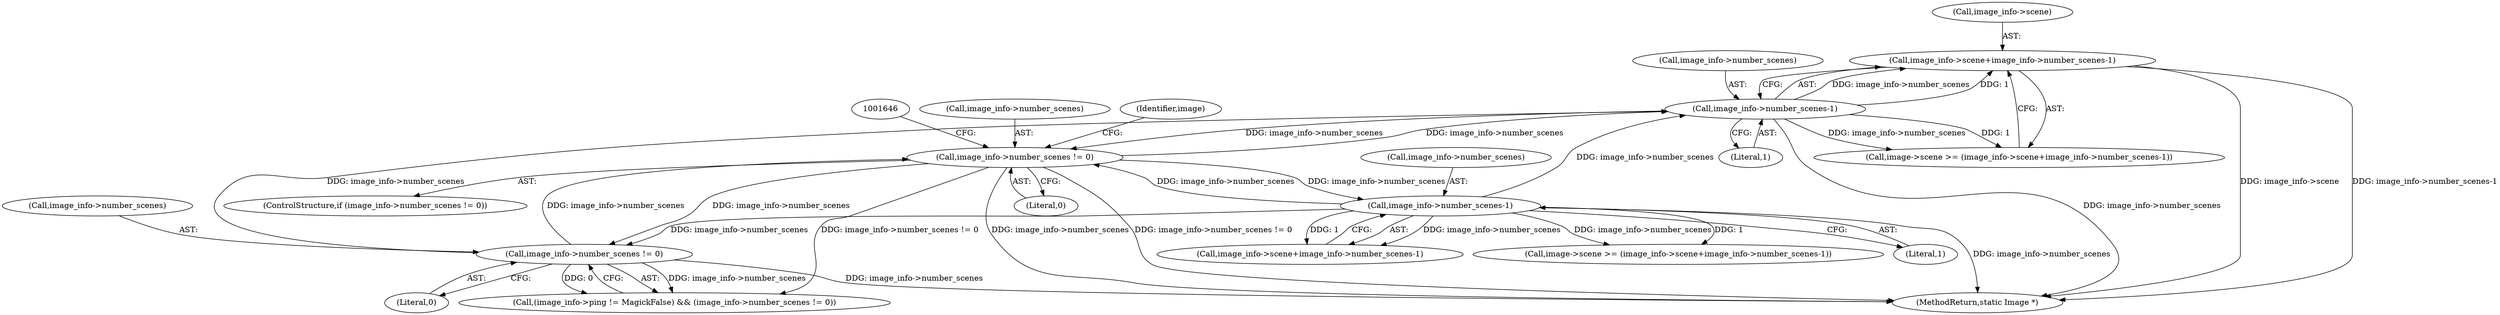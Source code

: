 digraph "0_ImageMagick_f6e9d0d9955e85bdd7540b251cd50d598dacc5e6_53@pointer" {
"1000545" [label="(Call,image_info->scene+image_info->number_scenes-1)"];
"1000549" [label="(Call,image_info->number_scenes-1)"];
"1001639" [label="(Call,image_info->number_scenes-1)"];
"1001625" [label="(Call,image_info->number_scenes != 0)"];
"1000535" [label="(Call,image_info->number_scenes != 0)"];
"1001635" [label="(Call,image_info->scene+image_info->number_scenes-1)"];
"1001625" [label="(Call,image_info->number_scenes != 0)"];
"1000553" [label="(Literal,1)"];
"1000545" [label="(Call,image_info->scene+image_info->number_scenes-1)"];
"1000539" [label="(Literal,0)"];
"1000549" [label="(Call,image_info->number_scenes-1)"];
"1001624" [label="(ControlStructure,if (image_info->number_scenes != 0))"];
"1001631" [label="(Call,image->scene >= (image_info->scene+image_info->number_scenes-1))"];
"1000541" [label="(Call,image->scene >= (image_info->scene+image_info->number_scenes-1))"];
"1000546" [label="(Call,image_info->scene)"];
"1001640" [label="(Call,image_info->number_scenes)"];
"1001723" [label="(MethodReturn,static Image *)"];
"1001639" [label="(Call,image_info->number_scenes-1)"];
"1000535" [label="(Call,image_info->number_scenes != 0)"];
"1001626" [label="(Call,image_info->number_scenes)"];
"1001633" [label="(Identifier,image)"];
"1000536" [label="(Call,image_info->number_scenes)"];
"1001643" [label="(Literal,1)"];
"1000550" [label="(Call,image_info->number_scenes)"];
"1000529" [label="(Call,(image_info->ping != MagickFalse) && (image_info->number_scenes != 0))"];
"1001629" [label="(Literal,0)"];
"1000545" -> "1000541"  [label="AST: "];
"1000545" -> "1000549"  [label="CFG: "];
"1000546" -> "1000545"  [label="AST: "];
"1000549" -> "1000545"  [label="AST: "];
"1000541" -> "1000545"  [label="CFG: "];
"1000545" -> "1001723"  [label="DDG: image_info->scene"];
"1000545" -> "1001723"  [label="DDG: image_info->number_scenes-1"];
"1000549" -> "1000545"  [label="DDG: image_info->number_scenes"];
"1000549" -> "1000545"  [label="DDG: 1"];
"1000549" -> "1000553"  [label="CFG: "];
"1000550" -> "1000549"  [label="AST: "];
"1000553" -> "1000549"  [label="AST: "];
"1000549" -> "1001723"  [label="DDG: image_info->number_scenes"];
"1000549" -> "1000541"  [label="DDG: image_info->number_scenes"];
"1000549" -> "1000541"  [label="DDG: 1"];
"1001639" -> "1000549"  [label="DDG: image_info->number_scenes"];
"1000535" -> "1000549"  [label="DDG: image_info->number_scenes"];
"1001625" -> "1000549"  [label="DDG: image_info->number_scenes"];
"1000549" -> "1001625"  [label="DDG: image_info->number_scenes"];
"1001639" -> "1001635"  [label="AST: "];
"1001639" -> "1001643"  [label="CFG: "];
"1001640" -> "1001639"  [label="AST: "];
"1001643" -> "1001639"  [label="AST: "];
"1001635" -> "1001639"  [label="CFG: "];
"1001639" -> "1001723"  [label="DDG: image_info->number_scenes"];
"1001639" -> "1000535"  [label="DDG: image_info->number_scenes"];
"1001639" -> "1001625"  [label="DDG: image_info->number_scenes"];
"1001639" -> "1001631"  [label="DDG: image_info->number_scenes"];
"1001639" -> "1001631"  [label="DDG: 1"];
"1001639" -> "1001635"  [label="DDG: image_info->number_scenes"];
"1001639" -> "1001635"  [label="DDG: 1"];
"1001625" -> "1001639"  [label="DDG: image_info->number_scenes"];
"1001625" -> "1001624"  [label="AST: "];
"1001625" -> "1001629"  [label="CFG: "];
"1001626" -> "1001625"  [label="AST: "];
"1001629" -> "1001625"  [label="AST: "];
"1001633" -> "1001625"  [label="CFG: "];
"1001646" -> "1001625"  [label="CFG: "];
"1001625" -> "1001723"  [label="DDG: image_info->number_scenes"];
"1001625" -> "1001723"  [label="DDG: image_info->number_scenes != 0"];
"1001625" -> "1000529"  [label="DDG: image_info->number_scenes != 0"];
"1001625" -> "1000535"  [label="DDG: image_info->number_scenes"];
"1000535" -> "1001625"  [label="DDG: image_info->number_scenes"];
"1000535" -> "1000529"  [label="AST: "];
"1000535" -> "1000539"  [label="CFG: "];
"1000536" -> "1000535"  [label="AST: "];
"1000539" -> "1000535"  [label="AST: "];
"1000529" -> "1000535"  [label="CFG: "];
"1000535" -> "1001723"  [label="DDG: image_info->number_scenes"];
"1000535" -> "1000529"  [label="DDG: image_info->number_scenes"];
"1000535" -> "1000529"  [label="DDG: 0"];
}
